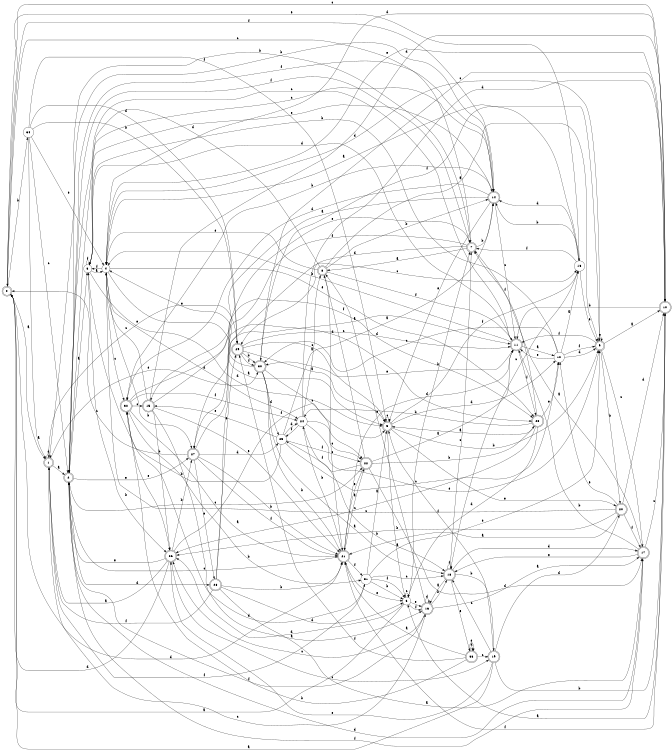digraph n28_1 {
__start0 [label="" shape="none"];

rankdir=LR;
size="8,5";

s0 [style="rounded,filled", color="black", fillcolor="white" shape="doublecircle", label="0"];
s1 [style="rounded,filled", color="black", fillcolor="white" shape="doublecircle", label="1"];
s2 [style="rounded,filled", color="black", fillcolor="white" shape="doublecircle", label="2"];
s3 [style="filled", color="black", fillcolor="white" shape="circle", label="3"];
s4 [style="filled", color="black", fillcolor="white" shape="circle", label="4"];
s5 [style="rounded,filled", color="black", fillcolor="white" shape="doublecircle", label="5"];
s6 [style="filled", color="black", fillcolor="white" shape="circle", label="6"];
s7 [style="rounded,filled", color="black", fillcolor="white" shape="doublecircle", label="7"];
s8 [style="rounded,filled", color="black", fillcolor="white" shape="doublecircle", label="8"];
s9 [style="rounded,filled", color="black", fillcolor="white" shape="doublecircle", label="9"];
s10 [style="rounded,filled", color="black", fillcolor="white" shape="doublecircle", label="10"];
s11 [style="rounded,filled", color="black", fillcolor="white" shape="doublecircle", label="11"];
s12 [style="filled", color="black", fillcolor="white" shape="circle", label="12"];
s13 [style="filled", color="black", fillcolor="white" shape="circle", label="13"];
s14 [style="rounded,filled", color="black", fillcolor="white" shape="doublecircle", label="14"];
s15 [style="rounded,filled", color="black", fillcolor="white" shape="doublecircle", label="15"];
s16 [style="rounded,filled", color="black", fillcolor="white" shape="doublecircle", label="16"];
s17 [style="rounded,filled", color="black", fillcolor="white" shape="doublecircle", label="17"];
s18 [style="rounded,filled", color="black", fillcolor="white" shape="doublecircle", label="18"];
s19 [style="rounded,filled", color="black", fillcolor="white" shape="doublecircle", label="19"];
s20 [style="rounded,filled", color="black", fillcolor="white" shape="doublecircle", label="20"];
s21 [style="rounded,filled", color="black", fillcolor="white" shape="doublecircle", label="21"];
s22 [style="rounded,filled", color="black", fillcolor="white" shape="doublecircle", label="22"];
s23 [style="rounded,filled", color="black", fillcolor="white" shape="doublecircle", label="23"];
s24 [style="filled", color="black", fillcolor="white" shape="circle", label="24"];
s25 [style="filled", color="black", fillcolor="white" shape="circle", label="25"];
s26 [style="rounded,filled", color="black", fillcolor="white" shape="doublecircle", label="26"];
s27 [style="rounded,filled", color="black", fillcolor="white" shape="doublecircle", label="27"];
s28 [style="rounded,filled", color="black", fillcolor="white" shape="doublecircle", label="28"];
s29 [style="rounded,filled", color="black", fillcolor="white" shape="doublecircle", label="29"];
s30 [style="rounded,filled", color="black", fillcolor="white" shape="doublecircle", label="30"];
s31 [style="filled", color="black", fillcolor="white" shape="circle", label="31"];
s32 [style="rounded,filled", color="black", fillcolor="white" shape="doublecircle", label="32"];
s33 [style="rounded,filled", color="black", fillcolor="white" shape="doublecircle", label="33"];
s34 [style="filled", color="black", fillcolor="white" shape="circle", label="34"];
s0 -> s1 [label="a"];
s0 -> s34 [label="b"];
s0 -> s10 [label="c"];
s0 -> s21 [label="d"];
s0 -> s13 [label="e"];
s0 -> s14 [label="f"];
s1 -> s2 [label="a"];
s1 -> s7 [label="b"];
s1 -> s16 [label="c"];
s1 -> s1 [label="d"];
s1 -> s30 [label="e"];
s1 -> s31 [label="f"];
s2 -> s3 [label="a"];
s2 -> s14 [label="b"];
s2 -> s22 [label="c"];
s2 -> s28 [label="d"];
s2 -> s27 [label="e"];
s2 -> s7 [label="f"];
s3 -> s4 [label="a"];
s3 -> s26 [label="b"];
s3 -> s14 [label="c"];
s3 -> s5 [label="d"];
s3 -> s14 [label="e"];
s3 -> s3 [label="f"];
s4 -> s5 [label="a"];
s4 -> s27 [label="b"];
s4 -> s32 [label="c"];
s4 -> s24 [label="d"];
s4 -> s23 [label="e"];
s4 -> s3 [label="f"];
s5 -> s6 [label="a"];
s5 -> s9 [label="b"];
s5 -> s5 [label="c"];
s5 -> s12 [label="d"];
s5 -> s20 [label="e"];
s5 -> s13 [label="f"];
s6 -> s0 [label="a"];
s6 -> s7 [label="b"];
s6 -> s6 [label="c"];
s6 -> s26 [label="d"];
s6 -> s16 [label="e"];
s6 -> s16 [label="f"];
s7 -> s8 [label="a"];
s7 -> s14 [label="b"];
s7 -> s0 [label="c"];
s7 -> s29 [label="d"];
s7 -> s27 [label="e"];
s7 -> s27 [label="f"];
s8 -> s9 [label="a"];
s8 -> s14 [label="b"];
s8 -> s21 [label="c"];
s8 -> s2 [label="d"];
s8 -> s4 [label="e"];
s8 -> s11 [label="f"];
s9 -> s10 [label="a"];
s9 -> s20 [label="b"];
s9 -> s17 [label="c"];
s9 -> s4 [label="d"];
s9 -> s9 [label="e"];
s9 -> s11 [label="f"];
s10 -> s6 [label="a"];
s10 -> s11 [label="b"];
s10 -> s30 [label="c"];
s10 -> s4 [label="d"];
s10 -> s4 [label="e"];
s10 -> s21 [label="f"];
s11 -> s12 [label="a"];
s11 -> s4 [label="b"];
s11 -> s2 [label="c"];
s11 -> s3 [label="d"];
s11 -> s30 [label="e"];
s11 -> s23 [label="f"];
s12 -> s13 [label="a"];
s12 -> s3 [label="b"];
s12 -> s30 [label="c"];
s12 -> s9 [label="d"];
s12 -> s11 [label="e"];
s12 -> s9 [label="f"];
s13 -> s4 [label="a"];
s13 -> s14 [label="b"];
s13 -> s18 [label="c"];
s13 -> s14 [label="d"];
s13 -> s9 [label="e"];
s13 -> s7 [label="f"];
s14 -> s15 [label="a"];
s14 -> s32 [label="b"];
s14 -> s11 [label="c"];
s14 -> s32 [label="d"];
s14 -> s5 [label="e"];
s14 -> s2 [label="f"];
s15 -> s16 [label="a"];
s15 -> s26 [label="b"];
s15 -> s4 [label="c"];
s15 -> s10 [label="d"];
s15 -> s21 [label="e"];
s15 -> s23 [label="f"];
s16 -> s17 [label="a"];
s16 -> s18 [label="b"];
s16 -> s26 [label="c"];
s16 -> s16 [label="d"];
s16 -> s8 [label="e"];
s16 -> s2 [label="f"];
s17 -> s7 [label="a"];
s17 -> s11 [label="b"];
s17 -> s10 [label="c"];
s17 -> s2 [label="d"];
s17 -> s18 [label="e"];
s17 -> s2 [label="f"];
s18 -> s16 [label="a"];
s18 -> s19 [label="b"];
s18 -> s7 [label="c"];
s18 -> s17 [label="d"];
s18 -> s33 [label="e"];
s18 -> s18 [label="f"];
s19 -> s0 [label="a"];
s19 -> s10 [label="b"];
s19 -> s18 [label="c"];
s19 -> s20 [label="d"];
s19 -> s26 [label="e"];
s19 -> s5 [label="f"];
s20 -> s21 [label="a"];
s20 -> s26 [label="b"];
s20 -> s4 [label="c"];
s20 -> s10 [label="d"];
s20 -> s12 [label="e"];
s20 -> s17 [label="f"];
s21 -> s22 [label="a"];
s21 -> s24 [label="b"];
s21 -> s2 [label="c"];
s21 -> s11 [label="d"];
s21 -> s6 [label="e"];
s21 -> s31 [label="f"];
s22 -> s11 [label="a"];
s22 -> s23 [label="b"];
s22 -> s8 [label="c"];
s22 -> s17 [label="d"];
s22 -> s21 [label="e"];
s22 -> s25 [label="f"];
s23 -> s5 [label="a"];
s23 -> s24 [label="b"];
s23 -> s26 [label="c"];
s23 -> s6 [label="d"];
s23 -> s12 [label="e"];
s23 -> s7 [label="f"];
s24 -> s8 [label="a"];
s24 -> s18 [label="b"];
s24 -> s22 [label="c"];
s24 -> s10 [label="d"];
s24 -> s9 [label="e"];
s24 -> s25 [label="f"];
s25 -> s14 [label="a"];
s25 -> s3 [label="b"];
s25 -> s12 [label="c"];
s25 -> s24 [label="d"];
s25 -> s15 [label="e"];
s25 -> s22 [label="f"];
s26 -> s1 [label="a"];
s26 -> s27 [label="b"];
s26 -> s19 [label="c"];
s26 -> s0 [label="d"];
s26 -> s2 [label="e"];
s26 -> s5 [label="f"];
s27 -> s11 [label="a"];
s27 -> s21 [label="b"];
s27 -> s0 [label="c"];
s27 -> s25 [label="d"];
s27 -> s28 [label="e"];
s27 -> s21 [label="f"];
s28 -> s17 [label="a"];
s28 -> s21 [label="b"];
s28 -> s13 [label="c"];
s28 -> s6 [label="d"];
s28 -> s29 [label="e"];
s28 -> s1 [label="f"];
s29 -> s5 [label="a"];
s29 -> s30 [label="b"];
s29 -> s5 [label="c"];
s29 -> s11 [label="d"];
s29 -> s1 [label="e"];
s29 -> s30 [label="f"];
s30 -> s18 [label="a"];
s30 -> s21 [label="b"];
s30 -> s22 [label="c"];
s30 -> s25 [label="d"];
s30 -> s4 [label="e"];
s30 -> s9 [label="f"];
s31 -> s5 [label="a"];
s31 -> s6 [label="b"];
s31 -> s18 [label="c"];
s31 -> s32 [label="d"];
s31 -> s9 [label="e"];
s31 -> s6 [label="f"];
s32 -> s21 [label="a"];
s32 -> s31 [label="b"];
s32 -> s15 [label="c"];
s32 -> s23 [label="d"];
s32 -> s26 [label="e"];
s32 -> s24 [label="f"];
s33 -> s21 [label="a"];
s33 -> s32 [label="b"];
s33 -> s19 [label="c"];
s33 -> s33 [label="d"];
s33 -> s33 [label="e"];
s33 -> s29 [label="f"];
s34 -> s1 [label="a"];
s34 -> s29 [label="b"];
s34 -> s2 [label="c"];
s34 -> s29 [label="d"];
s34 -> s4 [label="e"];
s34 -> s5 [label="f"];

}